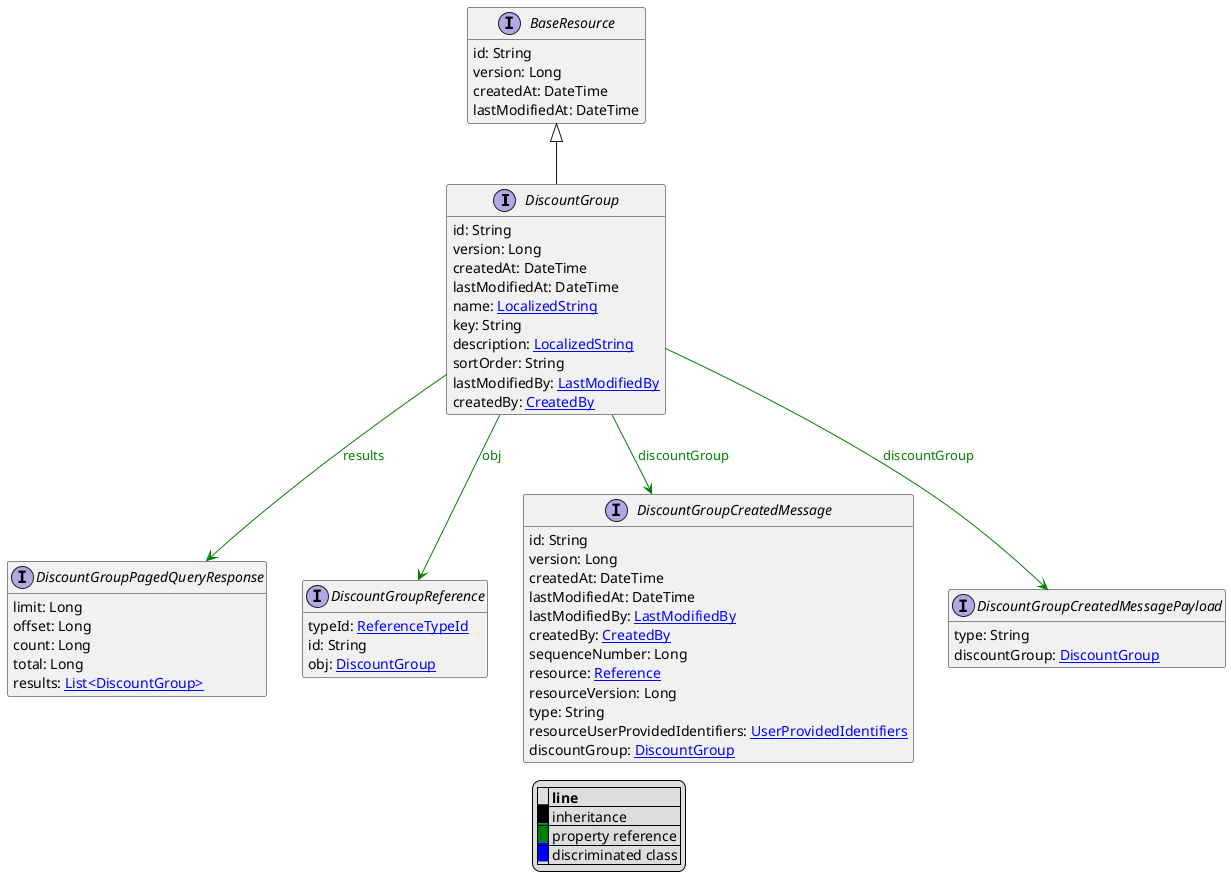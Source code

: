 @startuml

hide empty fields
hide empty methods
legend
|= |= line |
|<back:black>   </back>| inheritance |
|<back:green>   </back>| property reference |
|<back:blue>   </back>| discriminated class |
endlegend
interface DiscountGroup [[DiscountGroup.svg]] extends BaseResource {
    id: String
    version: Long
    createdAt: DateTime
    lastModifiedAt: DateTime
    name: [[LocalizedString.svg LocalizedString]]
    key: String
    description: [[LocalizedString.svg LocalizedString]]
    sortOrder: String
    lastModifiedBy: [[LastModifiedBy.svg LastModifiedBy]]
    createdBy: [[CreatedBy.svg CreatedBy]]
}
interface BaseResource [[BaseResource.svg]]  {
    id: String
    version: Long
    createdAt: DateTime
    lastModifiedAt: DateTime
}


interface DiscountGroupPagedQueryResponse [[DiscountGroupPagedQueryResponse.svg]]  {
    limit: Long
    offset: Long
    count: Long
    total: Long
    results: [[DiscountGroup.svg List<DiscountGroup>]]
}
interface DiscountGroupReference [[DiscountGroupReference.svg]]  {
    typeId: [[ReferenceTypeId.svg ReferenceTypeId]]
    id: String
    obj: [[DiscountGroup.svg DiscountGroup]]
}
interface DiscountGroupCreatedMessage [[DiscountGroupCreatedMessage.svg]]  {
    id: String
    version: Long
    createdAt: DateTime
    lastModifiedAt: DateTime
    lastModifiedBy: [[LastModifiedBy.svg LastModifiedBy]]
    createdBy: [[CreatedBy.svg CreatedBy]]
    sequenceNumber: Long
    resource: [[Reference.svg Reference]]
    resourceVersion: Long
    type: String
    resourceUserProvidedIdentifiers: [[UserProvidedIdentifiers.svg UserProvidedIdentifiers]]
    discountGroup: [[DiscountGroup.svg DiscountGroup]]
}
interface DiscountGroupCreatedMessagePayload [[DiscountGroupCreatedMessagePayload.svg]]  {
    type: String
    discountGroup: [[DiscountGroup.svg DiscountGroup]]
}

DiscountGroup --> DiscountGroupPagedQueryResponse #green;text:green : "results"
DiscountGroup --> DiscountGroupReference #green;text:green : "obj"
DiscountGroup --> DiscountGroupCreatedMessage #green;text:green : "discountGroup"
DiscountGroup --> DiscountGroupCreatedMessagePayload #green;text:green : "discountGroup"
@enduml
